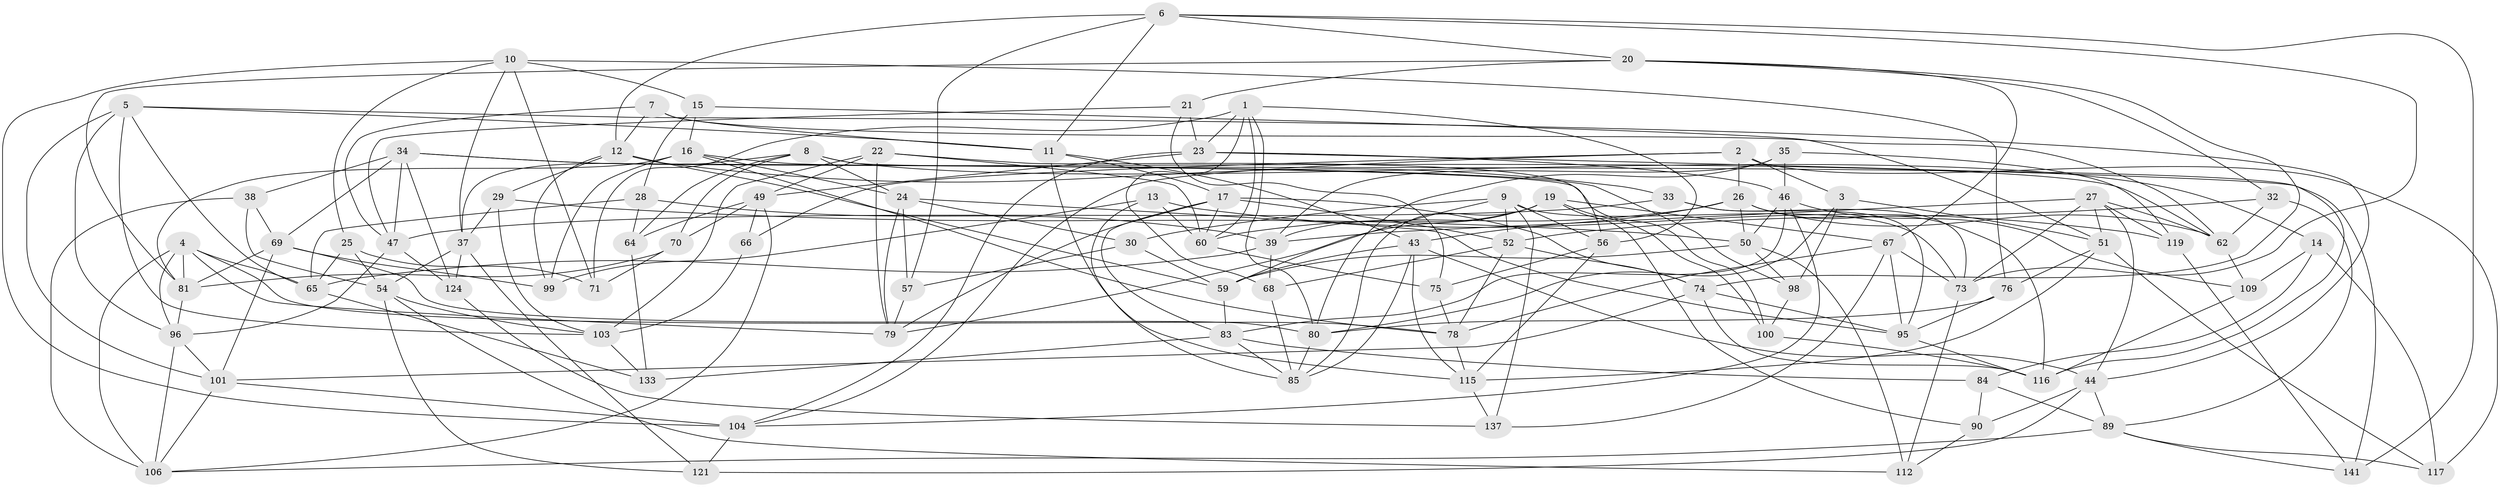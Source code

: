 // original degree distribution, {4: 1.0}
// Generated by graph-tools (version 1.1) at 2025/42/03/06/25 10:42:24]
// undirected, 91 vertices, 235 edges
graph export_dot {
graph [start="1"]
  node [color=gray90,style=filled];
  1 [super="+86"];
  2 [super="+102"];
  3;
  4 [super="+36"];
  5 [super="+114"];
  6 [super="+63"];
  7;
  8 [super="+40"];
  9 [super="+42"];
  10 [super="+18"];
  11 [super="+53"];
  12 [super="+48"];
  13;
  14;
  15;
  16 [super="+58"];
  17 [super="+31"];
  19 [super="+111"];
  20 [super="+146"];
  21;
  22 [super="+107"];
  23 [super="+61"];
  24 [super="+41"];
  25;
  26 [super="+45"];
  27 [super="+72"];
  28;
  29;
  30;
  32;
  33;
  34 [super="+130"];
  35;
  37 [super="+87"];
  38;
  39 [super="+132"];
  43 [super="+129"];
  44 [super="+55"];
  46 [super="+91"];
  47 [super="+139"];
  49 [super="+77"];
  50 [super="+97"];
  51 [super="+93"];
  52 [super="+138"];
  54 [super="+126"];
  56 [super="+122"];
  57;
  59 [super="+128"];
  60 [super="+135"];
  62 [super="+92"];
  64;
  65 [super="+131"];
  66;
  67 [super="+82"];
  68;
  69 [super="+110"];
  70;
  71;
  73 [super="+88"];
  74 [super="+120"];
  75;
  76;
  78 [super="+136"];
  79 [super="+123"];
  80 [super="+94"];
  81 [super="+144"];
  83 [super="+142"];
  84;
  85 [super="+108"];
  89 [super="+127"];
  90;
  95 [super="+145"];
  96 [super="+113"];
  98;
  99;
  100;
  101 [super="+125"];
  103 [super="+105"];
  104 [super="+134"];
  106 [super="+118"];
  109;
  112;
  115 [super="+143"];
  116 [super="+140"];
  117;
  119;
  121;
  124;
  133;
  137;
  141;
  1 -- 71;
  1 -- 68;
  1 -- 56;
  1 -- 60;
  1 -- 23;
  1 -- 80;
  2 -- 66 [weight=2];
  2 -- 3;
  2 -- 117;
  2 -- 26;
  2 -- 104;
  3 -- 98;
  3 -- 80;
  3 -- 51;
  4 -- 78;
  4 -- 81;
  4 -- 96;
  4 -- 106;
  4 -- 79;
  4 -- 65;
  5 -- 11;
  5 -- 44;
  5 -- 65;
  5 -- 103;
  5 -- 96;
  5 -- 101;
  6 -- 11;
  6 -- 73;
  6 -- 12;
  6 -- 57;
  6 -- 141;
  6 -- 20;
  7 -- 12;
  7 -- 11;
  7 -- 47;
  7 -- 62;
  8 -- 141;
  8 -- 37;
  8 -- 24;
  8 -- 70;
  8 -- 64;
  8 -- 14;
  9 -- 137;
  9 -- 56;
  9 -- 73;
  9 -- 59;
  9 -- 52;
  9 -- 30;
  10 -- 25;
  10 -- 104;
  10 -- 37;
  10 -- 76;
  10 -- 71;
  10 -- 15;
  11 -- 115;
  11 -- 43;
  11 -- 17;
  12 -- 99;
  12 -- 33;
  12 -- 59;
  12 -- 29;
  13 -- 119;
  13 -- 60;
  13 -- 85;
  13 -- 99;
  14 -- 84;
  14 -- 117;
  14 -- 109;
  15 -- 28;
  15 -- 51;
  15 -- 16;
  16 -- 24;
  16 -- 99;
  16 -- 78;
  16 -- 81;
  16 -- 62;
  17 -- 83;
  17 -- 79;
  17 -- 60;
  17 -- 74;
  17 -- 52;
  19 -- 85;
  19 -- 100;
  19 -- 39;
  19 -- 67;
  19 -- 90;
  19 -- 79;
  20 -- 32;
  20 -- 67;
  20 -- 81;
  20 -- 74;
  20 -- 21;
  21 -- 75;
  21 -- 47;
  21 -- 23;
  22 -- 60;
  22 -- 56 [weight=2];
  22 -- 103;
  22 -- 79;
  22 -- 49;
  23 -- 49;
  23 -- 46;
  23 -- 104;
  23 -- 116;
  24 -- 79;
  24 -- 95;
  24 -- 30;
  24 -- 57;
  25 -- 54;
  25 -- 71;
  25 -- 65;
  26 -- 62;
  26 -- 50;
  26 -- 116;
  26 -- 43;
  26 -- 60;
  27 -- 51;
  27 -- 62;
  27 -- 73;
  27 -- 119;
  27 -- 39;
  27 -- 44;
  28 -- 64;
  28 -- 39;
  28 -- 65;
  29 -- 37;
  29 -- 103;
  29 -- 50;
  30 -- 59;
  30 -- 57;
  32 -- 52;
  32 -- 62;
  32 -- 89;
  33 -- 47;
  33 -- 95;
  33 -- 73;
  34 -- 38;
  34 -- 69;
  34 -- 98;
  34 -- 124;
  34 -- 100;
  34 -- 47;
  35 -- 119;
  35 -- 46;
  35 -- 39;
  35 -- 80;
  37 -- 124;
  37 -- 54;
  37 -- 121;
  38 -- 69;
  38 -- 106;
  38 -- 54;
  39 -- 65;
  39 -- 68;
  43 -- 115;
  43 -- 59;
  43 -- 44;
  43 -- 85;
  44 -- 90;
  44 -- 121;
  44 -- 89;
  46 -- 104;
  46 -- 50;
  46 -- 83;
  46 -- 109;
  47 -- 124;
  47 -- 96;
  49 -- 66;
  49 -- 106;
  49 -- 64;
  49 -- 70;
  50 -- 98;
  50 -- 59;
  50 -- 112;
  51 -- 76;
  51 -- 117;
  51 -- 115;
  52 -- 74;
  52 -- 68;
  52 -- 78;
  54 -- 121;
  54 -- 112;
  54 -- 103;
  56 -- 75;
  56 -- 115;
  57 -- 79;
  59 -- 83;
  60 -- 75;
  62 -- 109;
  64 -- 133;
  65 -- 133;
  66 -- 103;
  67 -- 137;
  67 -- 78;
  67 -- 95;
  67 -- 73;
  68 -- 85;
  69 -- 80;
  69 -- 81;
  69 -- 99;
  69 -- 101;
  70 -- 81;
  70 -- 71;
  73 -- 112;
  74 -- 101;
  74 -- 116;
  74 -- 95;
  75 -- 78;
  76 -- 80;
  76 -- 95;
  78 -- 115;
  80 -- 85;
  81 -- 96;
  83 -- 133;
  83 -- 84;
  83 -- 85;
  84 -- 89;
  84 -- 90;
  89 -- 117;
  89 -- 106;
  89 -- 141;
  90 -- 112;
  95 -- 116;
  96 -- 106;
  96 -- 101;
  98 -- 100;
  100 -- 116;
  101 -- 106;
  101 -- 104;
  103 -- 133;
  104 -- 121;
  109 -- 116;
  115 -- 137;
  119 -- 141;
  124 -- 137;
}
